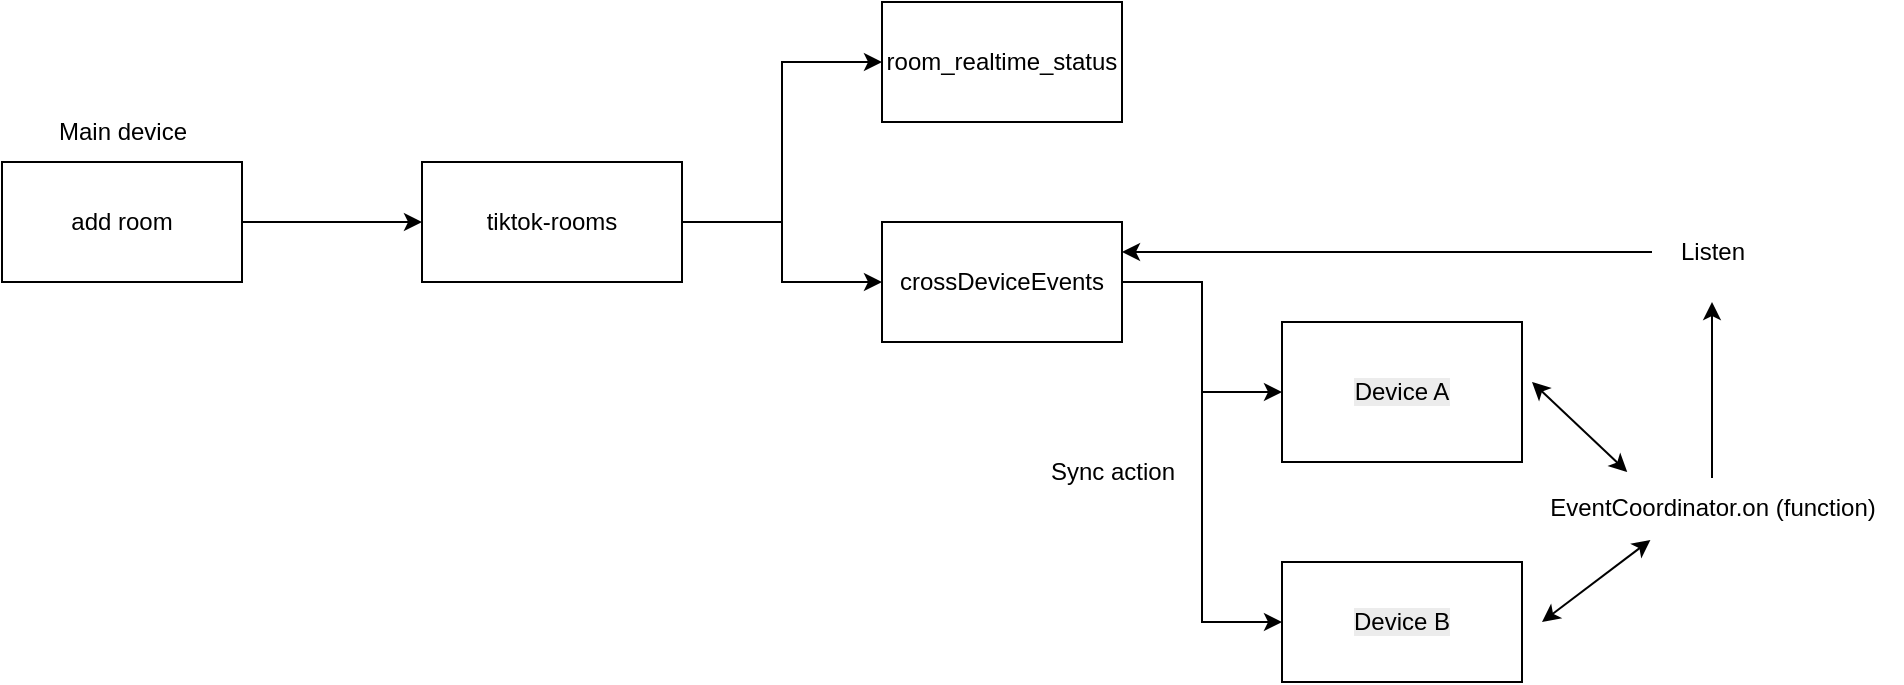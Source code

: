 <mxfile version="28.0.7">
  <diagram name="Page-1" id="pu-7-L73lY6Pb02MSXt0">
    <mxGraphModel dx="976" dy="574" grid="1" gridSize="10" guides="1" tooltips="1" connect="1" arrows="1" fold="1" page="1" pageScale="1" pageWidth="850" pageHeight="1100" math="0" shadow="0">
      <root>
        <mxCell id="0" />
        <mxCell id="1" parent="0" />
        <mxCell id="foEJXMf0HRlMfBNhh-sD-6" value="" style="edgeStyle=orthogonalEdgeStyle;rounded=0;orthogonalLoop=1;jettySize=auto;html=1;" edge="1" parent="1" source="foEJXMf0HRlMfBNhh-sD-2" target="foEJXMf0HRlMfBNhh-sD-3">
          <mxGeometry relative="1" as="geometry" />
        </mxCell>
        <mxCell id="foEJXMf0HRlMfBNhh-sD-2" value="add room" style="rounded=0;whiteSpace=wrap;html=1;" vertex="1" parent="1">
          <mxGeometry x="80" y="200" width="120" height="60" as="geometry" />
        </mxCell>
        <mxCell id="foEJXMf0HRlMfBNhh-sD-7" style="edgeStyle=orthogonalEdgeStyle;rounded=0;orthogonalLoop=1;jettySize=auto;html=1;entryX=0;entryY=0.5;entryDx=0;entryDy=0;" edge="1" parent="1" source="foEJXMf0HRlMfBNhh-sD-3" target="foEJXMf0HRlMfBNhh-sD-4">
          <mxGeometry relative="1" as="geometry" />
        </mxCell>
        <mxCell id="foEJXMf0HRlMfBNhh-sD-8" style="edgeStyle=orthogonalEdgeStyle;rounded=0;orthogonalLoop=1;jettySize=auto;html=1;" edge="1" parent="1" source="foEJXMf0HRlMfBNhh-sD-3" target="foEJXMf0HRlMfBNhh-sD-5">
          <mxGeometry relative="1" as="geometry" />
        </mxCell>
        <mxCell id="foEJXMf0HRlMfBNhh-sD-3" value="tiktok-rooms" style="rounded=0;whiteSpace=wrap;html=1;" vertex="1" parent="1">
          <mxGeometry x="290" y="200" width="130" height="60" as="geometry" />
        </mxCell>
        <mxCell id="foEJXMf0HRlMfBNhh-sD-4" value="room_realtime_status" style="rounded=0;whiteSpace=wrap;html=1;" vertex="1" parent="1">
          <mxGeometry x="520" y="120" width="120" height="60" as="geometry" />
        </mxCell>
        <mxCell id="foEJXMf0HRlMfBNhh-sD-11" style="edgeStyle=orthogonalEdgeStyle;rounded=0;orthogonalLoop=1;jettySize=auto;html=1;exitX=1;exitY=0.5;exitDx=0;exitDy=0;entryX=0;entryY=0.5;entryDx=0;entryDy=0;" edge="1" parent="1" source="foEJXMf0HRlMfBNhh-sD-5" target="foEJXMf0HRlMfBNhh-sD-9">
          <mxGeometry relative="1" as="geometry" />
        </mxCell>
        <mxCell id="foEJXMf0HRlMfBNhh-sD-12" style="edgeStyle=orthogonalEdgeStyle;rounded=0;orthogonalLoop=1;jettySize=auto;html=1;entryX=0;entryY=0.5;entryDx=0;entryDy=0;" edge="1" parent="1" source="foEJXMf0HRlMfBNhh-sD-5" target="foEJXMf0HRlMfBNhh-sD-10">
          <mxGeometry relative="1" as="geometry" />
        </mxCell>
        <mxCell id="foEJXMf0HRlMfBNhh-sD-5" value="crossDeviceEvents" style="rounded=0;whiteSpace=wrap;html=1;" vertex="1" parent="1">
          <mxGeometry x="520" y="230" width="120" height="60" as="geometry" />
        </mxCell>
        <mxCell id="foEJXMf0HRlMfBNhh-sD-9" value="&lt;meta charset=&quot;utf-8&quot;&gt;&lt;span style=&quot;color: rgb(0, 0, 0); font-family: Helvetica; font-size: 12px; font-style: normal; font-variant-ligatures: normal; font-variant-caps: normal; font-weight: 400; letter-spacing: normal; orphans: 2; text-align: center; text-indent: 0px; text-transform: none; widows: 2; word-spacing: 0px; -webkit-text-stroke-width: 0px; white-space: normal; background-color: rgb(236, 236, 236); text-decoration-thickness: initial; text-decoration-style: initial; text-decoration-color: initial; display: inline !important; float: none;&quot;&gt;Device A&lt;/span&gt;" style="whiteSpace=wrap;html=1;" vertex="1" parent="1">
          <mxGeometry x="720" y="280" width="120" height="70" as="geometry" />
        </mxCell>
        <mxCell id="foEJXMf0HRlMfBNhh-sD-10" value="&lt;span style=&quot;color: rgb(0, 0, 0); font-family: Helvetica; font-size: 12px; font-style: normal; font-variant-ligatures: normal; font-variant-caps: normal; font-weight: 400; letter-spacing: normal; orphans: 2; text-align: center; text-indent: 0px; text-transform: none; widows: 2; word-spacing: 0px; -webkit-text-stroke-width: 0px; white-space: normal; background-color: rgb(236, 236, 236); text-decoration-thickness: initial; text-decoration-style: initial; text-decoration-color: initial; float: none; display: inline !important;&quot;&gt;Device B&lt;/span&gt;" style="whiteSpace=wrap;html=1;" vertex="1" parent="1">
          <mxGeometry x="720" y="400" width="120" height="60" as="geometry" />
        </mxCell>
        <mxCell id="foEJXMf0HRlMfBNhh-sD-13" value="Sync action" style="text;html=1;align=center;verticalAlign=middle;resizable=0;points=[];autosize=1;strokeColor=none;fillColor=none;" vertex="1" parent="1">
          <mxGeometry x="590" y="340" width="90" height="30" as="geometry" />
        </mxCell>
        <mxCell id="foEJXMf0HRlMfBNhh-sD-18" style="edgeStyle=orthogonalEdgeStyle;rounded=0;orthogonalLoop=1;jettySize=auto;html=1;" edge="1" parent="1" source="foEJXMf0HRlMfBNhh-sD-14">
          <mxGeometry relative="1" as="geometry">
            <mxPoint x="935" y="270" as="targetPoint" />
          </mxGeometry>
        </mxCell>
        <mxCell id="foEJXMf0HRlMfBNhh-sD-14" value="EventCoordinator.on (function)" style="text;html=1;align=center;verticalAlign=middle;resizable=0;points=[];autosize=1;strokeColor=none;fillColor=none;" vertex="1" parent="1">
          <mxGeometry x="840" y="358" width="190" height="30" as="geometry" />
        </mxCell>
        <mxCell id="foEJXMf0HRlMfBNhh-sD-20" style="edgeStyle=orthogonalEdgeStyle;rounded=0;orthogonalLoop=1;jettySize=auto;html=1;entryX=1;entryY=0.25;entryDx=0;entryDy=0;" edge="1" parent="1" source="foEJXMf0HRlMfBNhh-sD-19" target="foEJXMf0HRlMfBNhh-sD-5">
          <mxGeometry relative="1" as="geometry" />
        </mxCell>
        <mxCell id="foEJXMf0HRlMfBNhh-sD-19" value="Listen" style="text;html=1;align=center;verticalAlign=middle;resizable=0;points=[];autosize=1;strokeColor=none;fillColor=none;" vertex="1" parent="1">
          <mxGeometry x="905" y="230" width="60" height="30" as="geometry" />
        </mxCell>
        <mxCell id="foEJXMf0HRlMfBNhh-sD-23" value="" style="endArrow=classic;startArrow=classic;html=1;rounded=0;entryX=0.338;entryY=1.033;entryDx=0;entryDy=0;entryPerimeter=0;" edge="1" parent="1" target="foEJXMf0HRlMfBNhh-sD-14">
          <mxGeometry width="50" height="50" relative="1" as="geometry">
            <mxPoint x="850" y="430" as="sourcePoint" />
            <mxPoint x="900" y="380" as="targetPoint" />
          </mxGeometry>
        </mxCell>
        <mxCell id="foEJXMf0HRlMfBNhh-sD-24" value="" style="endArrow=classic;startArrow=classic;html=1;rounded=0;entryX=0.277;entryY=-0.1;entryDx=0;entryDy=0;entryPerimeter=0;" edge="1" parent="1" target="foEJXMf0HRlMfBNhh-sD-14">
          <mxGeometry width="50" height="50" relative="1" as="geometry">
            <mxPoint x="845" y="310" as="sourcePoint" />
            <mxPoint x="905" y="340" as="targetPoint" />
          </mxGeometry>
        </mxCell>
        <mxCell id="foEJXMf0HRlMfBNhh-sD-25" value="Main device" style="text;html=1;align=center;verticalAlign=middle;resizable=0;points=[];autosize=1;strokeColor=none;fillColor=none;" vertex="1" parent="1">
          <mxGeometry x="95" y="170" width="90" height="30" as="geometry" />
        </mxCell>
      </root>
    </mxGraphModel>
  </diagram>
</mxfile>
